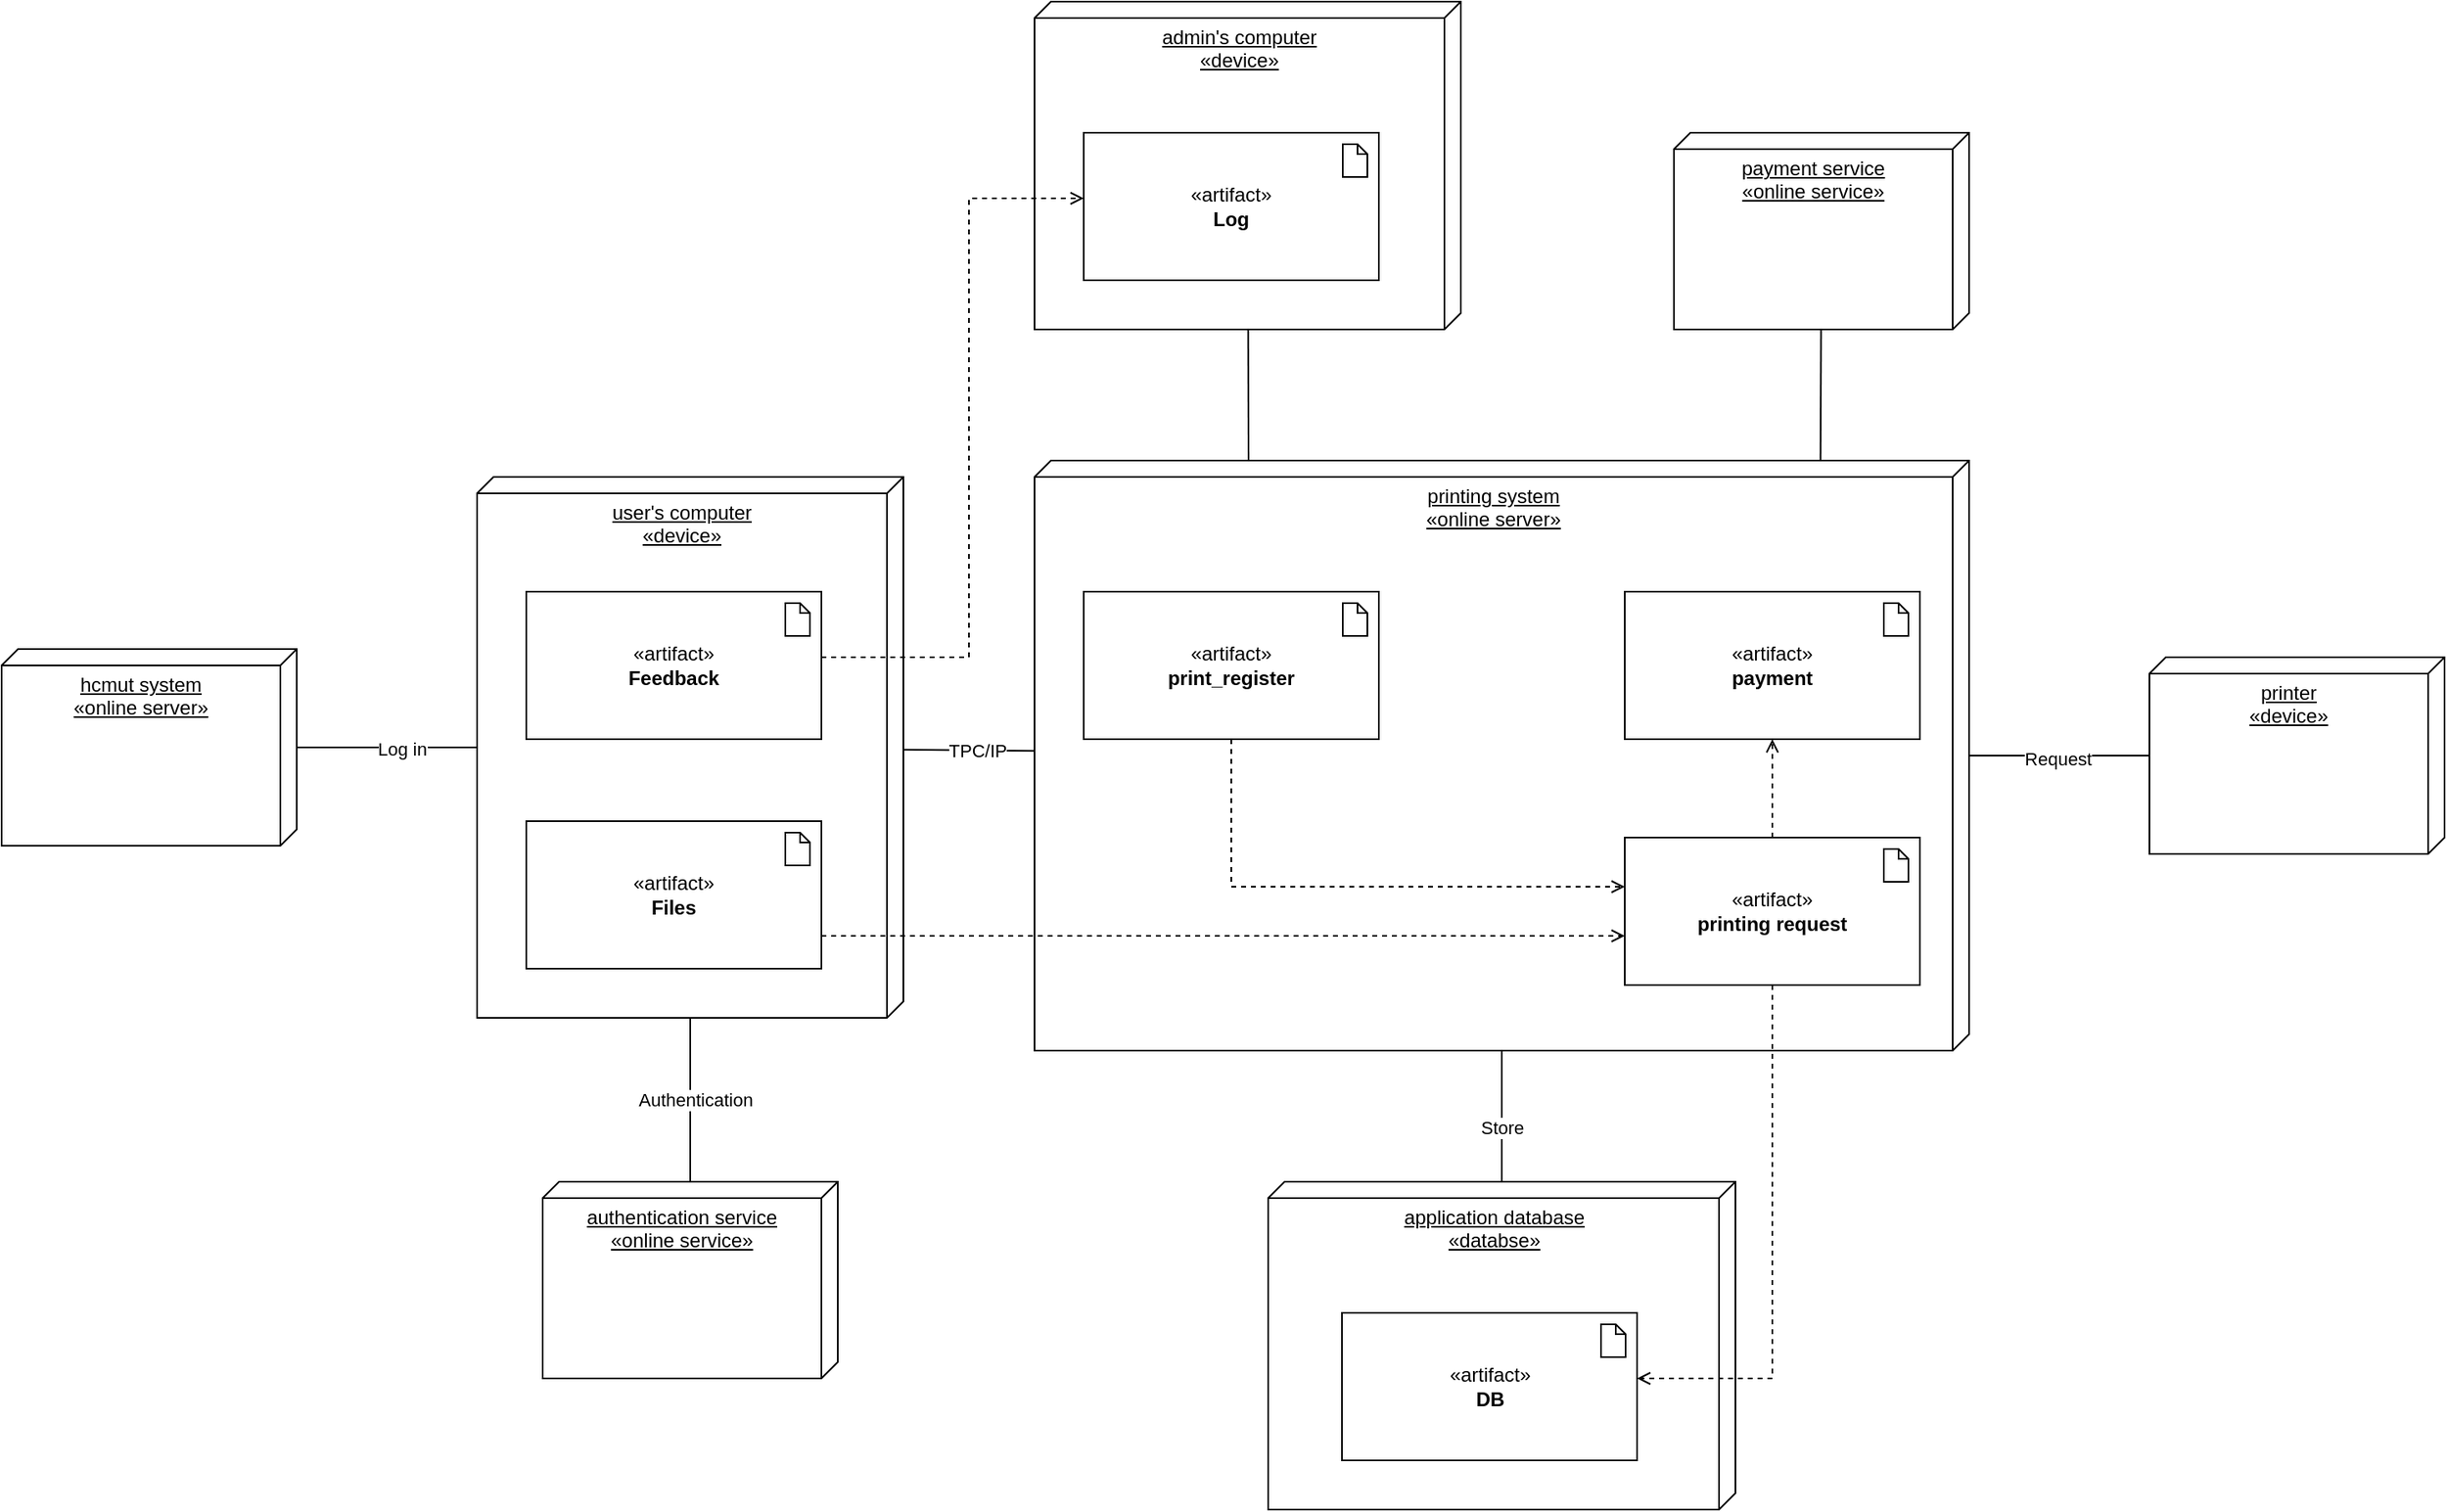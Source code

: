 <mxfile version="21.6.6" type="device">
  <diagram name="Page-1" id="b5b7bab2-c9e2-2cf4-8b2a-24fd1a2a6d21">
    <mxGraphModel dx="1875" dy="675" grid="1" gridSize="10" guides="1" tooltips="1" connect="1" arrows="1" fold="1" page="1" pageScale="1" pageWidth="827" pageHeight="1169" background="none" math="0" shadow="0">
      <root>
        <mxCell id="0" />
        <mxCell id="1" parent="0" />
        <mxCell id="TxD9Y1aLDdtn_MVB1ZbE-1" value="hcmut system&lt;br&gt;«online server»" style="verticalAlign=top;align=center;spacingTop=8;spacingLeft=2;spacingRight=12;shape=cube;size=10;direction=south;fontStyle=4;html=1;whiteSpace=wrap;" vertex="1" parent="1">
          <mxGeometry x="-390" y="395" width="180" height="120" as="geometry" />
        </mxCell>
        <mxCell id="TxD9Y1aLDdtn_MVB1ZbE-9" value="payment service&lt;br&gt;«online service»" style="verticalAlign=top;align=center;spacingTop=8;spacingLeft=2;spacingRight=12;shape=cube;size=10;direction=south;fontStyle=4;html=1;whiteSpace=wrap;" vertex="1" parent="1">
          <mxGeometry x="630" y="80" width="180" height="120" as="geometry" />
        </mxCell>
        <mxCell id="TxD9Y1aLDdtn_MVB1ZbE-12" value="authentication service&lt;br&gt;«online service»" style="verticalAlign=top;align=center;spacingTop=8;spacingLeft=2;spacingRight=12;shape=cube;size=10;direction=south;fontStyle=4;html=1;whiteSpace=wrap;" vertex="1" parent="1">
          <mxGeometry x="-60" y="720" width="180" height="120" as="geometry" />
        </mxCell>
        <mxCell id="TxD9Y1aLDdtn_MVB1ZbE-21" value="" style="endArrow=none;html=1;rounded=0;" edge="1" parent="1" source="TxD9Y1aLDdtn_MVB1ZbE-1" target="TxD9Y1aLDdtn_MVB1ZbE-13">
          <mxGeometry width="50" height="50" relative="1" as="geometry">
            <mxPoint y="520" as="sourcePoint" />
            <mxPoint x="-200" y="580" as="targetPoint" />
          </mxGeometry>
        </mxCell>
        <mxCell id="TxD9Y1aLDdtn_MVB1ZbE-44" value="Log in" style="edgeLabel;html=1;align=center;verticalAlign=middle;resizable=0;points=[];" vertex="1" connectable="0" parent="TxD9Y1aLDdtn_MVB1ZbE-21">
          <mxGeometry x="0.16" y="-1" relative="1" as="geometry">
            <mxPoint as="offset" />
          </mxGeometry>
        </mxCell>
        <mxCell id="TxD9Y1aLDdtn_MVB1ZbE-22" value="" style="endArrow=none;html=1;rounded=0;" edge="1" parent="1" source="TxD9Y1aLDdtn_MVB1ZbE-13" target="TxD9Y1aLDdtn_MVB1ZbE-12">
          <mxGeometry width="50" height="50" relative="1" as="geometry">
            <mxPoint x="230" y="610" as="sourcePoint" />
            <mxPoint x="280" y="560" as="targetPoint" />
          </mxGeometry>
        </mxCell>
        <mxCell id="TxD9Y1aLDdtn_MVB1ZbE-43" value="Authentication" style="edgeLabel;html=1;align=center;verticalAlign=middle;resizable=0;points=[];" vertex="1" connectable="0" parent="TxD9Y1aLDdtn_MVB1ZbE-22">
          <mxGeometry x="-0.01" y="3" relative="1" as="geometry">
            <mxPoint as="offset" />
          </mxGeometry>
        </mxCell>
        <mxCell id="TxD9Y1aLDdtn_MVB1ZbE-23" value="" style="endArrow=none;html=1;rounded=0;" edge="1" parent="1" source="TxD9Y1aLDdtn_MVB1ZbE-13" target="TxD9Y1aLDdtn_MVB1ZbE-16">
          <mxGeometry width="50" height="50" relative="1" as="geometry">
            <mxPoint x="230" y="530" as="sourcePoint" />
            <mxPoint x="280" y="480" as="targetPoint" />
          </mxGeometry>
        </mxCell>
        <mxCell id="TxD9Y1aLDdtn_MVB1ZbE-45" value="TPC/IP" style="edgeLabel;html=1;align=center;verticalAlign=middle;resizable=0;points=[];" vertex="1" connectable="0" parent="TxD9Y1aLDdtn_MVB1ZbE-23">
          <mxGeometry x="0.12" relative="1" as="geometry">
            <mxPoint as="offset" />
          </mxGeometry>
        </mxCell>
        <mxCell id="TxD9Y1aLDdtn_MVB1ZbE-25" value="" style="endArrow=none;html=1;rounded=0;exitX=0.002;exitY=0.159;exitDx=0;exitDy=0;exitPerimeter=0;" edge="1" parent="1" source="TxD9Y1aLDdtn_MVB1ZbE-16" target="TxD9Y1aLDdtn_MVB1ZbE-9">
          <mxGeometry width="50" height="50" relative="1" as="geometry">
            <mxPoint x="740" y="250" as="sourcePoint" />
            <mxPoint x="790" y="200" as="targetPoint" />
          </mxGeometry>
        </mxCell>
        <mxCell id="TxD9Y1aLDdtn_MVB1ZbE-26" value="" style="endArrow=none;html=1;rounded=0;" edge="1" parent="1" source="TxD9Y1aLDdtn_MVB1ZbE-15" target="TxD9Y1aLDdtn_MVB1ZbE-16">
          <mxGeometry width="50" height="50" relative="1" as="geometry">
            <mxPoint x="460" y="770" as="sourcePoint" />
            <mxPoint x="510" y="720" as="targetPoint" />
          </mxGeometry>
        </mxCell>
        <mxCell id="TxD9Y1aLDdtn_MVB1ZbE-59" value="Store" style="edgeLabel;html=1;align=center;verticalAlign=middle;resizable=0;points=[];" vertex="1" connectable="0" parent="TxD9Y1aLDdtn_MVB1ZbE-26">
          <mxGeometry x="-0.135" relative="1" as="geometry">
            <mxPoint y="1" as="offset" />
          </mxGeometry>
        </mxCell>
        <mxCell id="TxD9Y1aLDdtn_MVB1ZbE-27" value="" style="endArrow=none;html=1;rounded=0;" edge="1" parent="1" source="TxD9Y1aLDdtn_MVB1ZbE-16" target="TxD9Y1aLDdtn_MVB1ZbE-11">
          <mxGeometry width="50" height="50" relative="1" as="geometry">
            <mxPoint x="850" y="440" as="sourcePoint" />
            <mxPoint x="900" y="390" as="targetPoint" />
          </mxGeometry>
        </mxCell>
        <mxCell id="TxD9Y1aLDdtn_MVB1ZbE-62" value="Request" style="edgeLabel;html=1;align=center;verticalAlign=middle;resizable=0;points=[];" vertex="1" connectable="0" parent="TxD9Y1aLDdtn_MVB1ZbE-27">
          <mxGeometry x="-0.022" y="-2" relative="1" as="geometry">
            <mxPoint as="offset" />
          </mxGeometry>
        </mxCell>
        <mxCell id="TxD9Y1aLDdtn_MVB1ZbE-76" value="" style="endArrow=none;html=1;rounded=0;exitX=-0.001;exitY=0.771;exitDx=0;exitDy=0;exitPerimeter=0;" edge="1" parent="1" source="TxD9Y1aLDdtn_MVB1ZbE-16" target="TxD9Y1aLDdtn_MVB1ZbE-68">
          <mxGeometry width="50" height="50" relative="1" as="geometry">
            <mxPoint x="350" y="280" as="sourcePoint" />
            <mxPoint x="351" y="199" as="targetPoint" />
          </mxGeometry>
        </mxCell>
        <mxCell id="TxD9Y1aLDdtn_MVB1ZbE-80" value="" style="group" vertex="1" connectable="0" parent="1">
          <mxGeometry x="920" y="400" width="180" height="120" as="geometry" />
        </mxCell>
        <mxCell id="TxD9Y1aLDdtn_MVB1ZbE-11" value="printer&lt;br&gt;«device»" style="verticalAlign=top;align=center;spacingTop=8;spacingLeft=2;spacingRight=12;shape=cube;size=10;direction=south;fontStyle=4;html=1;whiteSpace=wrap;" vertex="1" parent="TxD9Y1aLDdtn_MVB1ZbE-80">
          <mxGeometry width="180" height="120" as="geometry" />
        </mxCell>
        <mxCell id="TxD9Y1aLDdtn_MVB1ZbE-81" value="" style="group" vertex="1" connectable="0" parent="1">
          <mxGeometry x="240" width="260" height="200" as="geometry" />
        </mxCell>
        <mxCell id="TxD9Y1aLDdtn_MVB1ZbE-68" value="admin&#39;s computer&lt;br&gt;«device»" style="verticalAlign=top;align=center;spacingTop=8;spacingLeft=2;spacingRight=12;shape=cube;size=10;direction=south;fontStyle=4;html=1;whiteSpace=wrap;" vertex="1" parent="TxD9Y1aLDdtn_MVB1ZbE-81">
          <mxGeometry width="260" height="200" as="geometry" />
        </mxCell>
        <mxCell id="TxD9Y1aLDdtn_MVB1ZbE-69" value="" style="group" vertex="1" connectable="0" parent="TxD9Y1aLDdtn_MVB1ZbE-81">
          <mxGeometry x="30" y="80" width="180" height="90" as="geometry" />
        </mxCell>
        <mxCell id="TxD9Y1aLDdtn_MVB1ZbE-70" value="«artifact»&lt;br&gt;&lt;b&gt;Log&lt;/b&gt;" style="html=1;dropTarget=0;whiteSpace=wrap;movable=1;resizable=1;rotatable=1;deletable=1;editable=1;locked=0;connectable=1;" vertex="1" parent="TxD9Y1aLDdtn_MVB1ZbE-69">
          <mxGeometry width="180" height="90" as="geometry" />
        </mxCell>
        <mxCell id="TxD9Y1aLDdtn_MVB1ZbE-71" value="" style="shape=note2;boundedLbl=1;whiteSpace=wrap;html=1;size=6;verticalAlign=top;align=center;movable=1;resizable=1;rotatable=1;deletable=1;editable=1;locked=0;connectable=1;" vertex="1" parent="TxD9Y1aLDdtn_MVB1ZbE-69">
          <mxGeometry x="158" y="7" width="15" height="20" as="geometry" />
        </mxCell>
        <mxCell id="TxD9Y1aLDdtn_MVB1ZbE-82" value="" style="group" vertex="1" connectable="0" parent="1">
          <mxGeometry x="-100" y="290" width="260" height="330" as="geometry" />
        </mxCell>
        <mxCell id="TxD9Y1aLDdtn_MVB1ZbE-13" value="user&#39;s computer&lt;br&gt;«device»" style="verticalAlign=top;align=center;spacingTop=8;spacingLeft=2;spacingRight=12;shape=cube;size=10;direction=south;fontStyle=4;html=1;whiteSpace=wrap;" vertex="1" parent="TxD9Y1aLDdtn_MVB1ZbE-82">
          <mxGeometry width="260" height="330" as="geometry" />
        </mxCell>
        <mxCell id="TxD9Y1aLDdtn_MVB1ZbE-46" value="" style="group" vertex="1" connectable="0" parent="TxD9Y1aLDdtn_MVB1ZbE-82">
          <mxGeometry x="30" y="210" width="180" height="90" as="geometry" />
        </mxCell>
        <mxCell id="TxD9Y1aLDdtn_MVB1ZbE-47" value="«artifact»&lt;br&gt;&lt;b&gt;Files&lt;/b&gt;" style="html=1;dropTarget=0;whiteSpace=wrap;movable=1;resizable=1;rotatable=1;deletable=1;editable=1;locked=0;connectable=1;" vertex="1" parent="TxD9Y1aLDdtn_MVB1ZbE-46">
          <mxGeometry width="180" height="90" as="geometry" />
        </mxCell>
        <mxCell id="TxD9Y1aLDdtn_MVB1ZbE-48" value="" style="shape=note2;boundedLbl=1;whiteSpace=wrap;html=1;size=6;verticalAlign=top;align=center;movable=1;resizable=1;rotatable=1;deletable=1;editable=1;locked=0;connectable=1;" vertex="1" parent="TxD9Y1aLDdtn_MVB1ZbE-46">
          <mxGeometry x="158" y="7" width="15" height="20" as="geometry" />
        </mxCell>
        <mxCell id="TxD9Y1aLDdtn_MVB1ZbE-72" value="" style="group" vertex="1" connectable="0" parent="TxD9Y1aLDdtn_MVB1ZbE-82">
          <mxGeometry x="30" y="70" width="180" height="90" as="geometry" />
        </mxCell>
        <mxCell id="TxD9Y1aLDdtn_MVB1ZbE-73" value="«artifact»&lt;br&gt;&lt;b&gt;Feedback&lt;/b&gt;" style="html=1;dropTarget=0;whiteSpace=wrap;movable=1;resizable=1;rotatable=1;deletable=1;editable=1;locked=0;connectable=1;" vertex="1" parent="TxD9Y1aLDdtn_MVB1ZbE-72">
          <mxGeometry width="180" height="90" as="geometry" />
        </mxCell>
        <mxCell id="TxD9Y1aLDdtn_MVB1ZbE-74" value="" style="shape=note2;boundedLbl=1;whiteSpace=wrap;html=1;size=6;verticalAlign=top;align=center;movable=1;resizable=1;rotatable=1;deletable=1;editable=1;locked=0;connectable=1;" vertex="1" parent="TxD9Y1aLDdtn_MVB1ZbE-72">
          <mxGeometry x="158" y="7" width="15" height="20" as="geometry" />
        </mxCell>
        <mxCell id="TxD9Y1aLDdtn_MVB1ZbE-83" value="" style="group" vertex="1" connectable="0" parent="1">
          <mxGeometry x="382.5" y="720" width="285" height="200" as="geometry" />
        </mxCell>
        <mxCell id="TxD9Y1aLDdtn_MVB1ZbE-15" value="application database&lt;br&gt;«databse»" style="verticalAlign=top;align=center;spacingTop=8;spacingLeft=2;spacingRight=12;shape=cube;size=10;direction=south;fontStyle=4;html=1;whiteSpace=wrap;" vertex="1" parent="TxD9Y1aLDdtn_MVB1ZbE-83">
          <mxGeometry width="285" height="200" as="geometry" />
        </mxCell>
        <mxCell id="TxD9Y1aLDdtn_MVB1ZbE-33" value="" style="group" vertex="1" connectable="0" parent="TxD9Y1aLDdtn_MVB1ZbE-83">
          <mxGeometry x="45" y="80" width="180" height="90" as="geometry" />
        </mxCell>
        <mxCell id="TxD9Y1aLDdtn_MVB1ZbE-34" value="«artifact»&lt;br&gt;&lt;b&gt;DB&lt;/b&gt;" style="html=1;dropTarget=0;whiteSpace=wrap;movable=1;resizable=1;rotatable=1;deletable=1;editable=1;locked=0;connectable=1;" vertex="1" parent="TxD9Y1aLDdtn_MVB1ZbE-33">
          <mxGeometry width="180" height="90" as="geometry" />
        </mxCell>
        <mxCell id="TxD9Y1aLDdtn_MVB1ZbE-35" value="" style="shape=note2;boundedLbl=1;whiteSpace=wrap;html=1;size=6;verticalAlign=top;align=center;movable=1;resizable=1;rotatable=1;deletable=1;editable=1;locked=0;connectable=1;" vertex="1" parent="TxD9Y1aLDdtn_MVB1ZbE-33">
          <mxGeometry x="158" y="7" width="15" height="20" as="geometry" />
        </mxCell>
        <mxCell id="TxD9Y1aLDdtn_MVB1ZbE-84" value="" style="group" vertex="1" connectable="0" parent="1">
          <mxGeometry x="240" y="280" width="570" height="360" as="geometry" />
        </mxCell>
        <mxCell id="TxD9Y1aLDdtn_MVB1ZbE-16" value="printing system&lt;br&gt;«online server»" style="verticalAlign=top;align=center;spacingTop=8;spacingLeft=2;spacingRight=12;shape=cube;size=10;direction=south;fontStyle=4;html=1;whiteSpace=wrap;" vertex="1" parent="TxD9Y1aLDdtn_MVB1ZbE-84">
          <mxGeometry width="570" height="360" as="geometry" />
        </mxCell>
        <mxCell id="TxD9Y1aLDdtn_MVB1ZbE-32" value="" style="group" vertex="1" connectable="0" parent="TxD9Y1aLDdtn_MVB1ZbE-84">
          <mxGeometry x="360" y="230" width="180" height="90" as="geometry" />
        </mxCell>
        <mxCell id="TxD9Y1aLDdtn_MVB1ZbE-28" value="«artifact»&lt;br&gt;&lt;b&gt;printing request&lt;/b&gt;" style="html=1;dropTarget=0;whiteSpace=wrap;movable=1;resizable=1;rotatable=1;deletable=1;editable=1;locked=0;connectable=1;" vertex="1" parent="TxD9Y1aLDdtn_MVB1ZbE-32">
          <mxGeometry width="180" height="90" as="geometry" />
        </mxCell>
        <mxCell id="TxD9Y1aLDdtn_MVB1ZbE-31" value="" style="shape=note2;boundedLbl=1;whiteSpace=wrap;html=1;size=6;verticalAlign=top;align=center;movable=1;resizable=1;rotatable=1;deletable=1;editable=1;locked=0;connectable=1;" vertex="1" parent="TxD9Y1aLDdtn_MVB1ZbE-32">
          <mxGeometry x="158" y="7" width="15" height="20" as="geometry" />
        </mxCell>
        <mxCell id="TxD9Y1aLDdtn_MVB1ZbE-36" value="" style="group" vertex="1" connectable="0" parent="TxD9Y1aLDdtn_MVB1ZbE-84">
          <mxGeometry x="30" y="80" width="180" height="90" as="geometry" />
        </mxCell>
        <mxCell id="TxD9Y1aLDdtn_MVB1ZbE-37" value="«artifact»&lt;br&gt;&lt;b&gt;print_register&lt;/b&gt;" style="html=1;dropTarget=0;whiteSpace=wrap;movable=1;resizable=1;rotatable=1;deletable=1;editable=1;locked=0;connectable=1;" vertex="1" parent="TxD9Y1aLDdtn_MVB1ZbE-36">
          <mxGeometry width="180" height="90" as="geometry" />
        </mxCell>
        <mxCell id="TxD9Y1aLDdtn_MVB1ZbE-38" value="" style="shape=note2;boundedLbl=1;whiteSpace=wrap;html=1;size=6;verticalAlign=top;align=center;movable=1;resizable=1;rotatable=1;deletable=1;editable=1;locked=0;connectable=1;" vertex="1" parent="TxD9Y1aLDdtn_MVB1ZbE-36">
          <mxGeometry x="158" y="7" width="15" height="20" as="geometry" />
        </mxCell>
        <mxCell id="TxD9Y1aLDdtn_MVB1ZbE-55" value="" style="html=1;verticalAlign=bottom;labelBackgroundColor=none;endArrow=open;endFill=0;dashed=1;rounded=0;edgeStyle=orthogonalEdgeStyle;" edge="1" parent="TxD9Y1aLDdtn_MVB1ZbE-84" source="TxD9Y1aLDdtn_MVB1ZbE-37" target="TxD9Y1aLDdtn_MVB1ZbE-28">
          <mxGeometry width="160" relative="1" as="geometry">
            <mxPoint x="130" y="160" as="sourcePoint" />
            <mxPoint x="130" y="240" as="targetPoint" />
            <Array as="points">
              <mxPoint x="120" y="260" />
            </Array>
          </mxGeometry>
        </mxCell>
        <mxCell id="TxD9Y1aLDdtn_MVB1ZbE-63" value="" style="group" vertex="1" connectable="0" parent="TxD9Y1aLDdtn_MVB1ZbE-84">
          <mxGeometry x="360" y="80" width="180" height="90" as="geometry" />
        </mxCell>
        <mxCell id="TxD9Y1aLDdtn_MVB1ZbE-64" value="«artifact»&lt;br&gt;&lt;b&gt;payment&lt;/b&gt;" style="html=1;dropTarget=0;whiteSpace=wrap;movable=1;resizable=1;rotatable=1;deletable=1;editable=1;locked=0;connectable=1;" vertex="1" parent="TxD9Y1aLDdtn_MVB1ZbE-63">
          <mxGeometry width="180" height="90" as="geometry" />
        </mxCell>
        <mxCell id="TxD9Y1aLDdtn_MVB1ZbE-65" value="" style="shape=note2;boundedLbl=1;whiteSpace=wrap;html=1;size=6;verticalAlign=top;align=center;movable=1;resizable=1;rotatable=1;deletable=1;editable=1;locked=0;connectable=1;" vertex="1" parent="TxD9Y1aLDdtn_MVB1ZbE-63">
          <mxGeometry x="158" y="7" width="15" height="20" as="geometry" />
        </mxCell>
        <mxCell id="TxD9Y1aLDdtn_MVB1ZbE-66" value="" style="html=1;verticalAlign=bottom;labelBackgroundColor=none;endArrow=open;endFill=0;dashed=1;rounded=0;" edge="1" parent="TxD9Y1aLDdtn_MVB1ZbE-84" source="TxD9Y1aLDdtn_MVB1ZbE-28" target="TxD9Y1aLDdtn_MVB1ZbE-64">
          <mxGeometry width="160" relative="1" as="geometry">
            <mxPoint x="550" y="430" as="sourcePoint" />
            <mxPoint x="710" y="430" as="targetPoint" />
          </mxGeometry>
        </mxCell>
        <mxCell id="TxD9Y1aLDdtn_MVB1ZbE-57" value="" style="html=1;verticalAlign=bottom;labelBackgroundColor=none;endArrow=open;endFill=0;dashed=1;rounded=0;edgeStyle=orthogonalEdgeStyle;" edge="1" parent="1" source="TxD9Y1aLDdtn_MVB1ZbE-47" target="TxD9Y1aLDdtn_MVB1ZbE-28">
          <mxGeometry width="160" relative="1" as="geometry">
            <mxPoint x="110" y="484.41" as="sourcePoint" />
            <mxPoint x="600" y="484.41" as="targetPoint" />
            <Array as="points">
              <mxPoint x="350" y="570" />
              <mxPoint x="350" y="570" />
            </Array>
          </mxGeometry>
        </mxCell>
        <mxCell id="TxD9Y1aLDdtn_MVB1ZbE-75" value="" style="html=1;verticalAlign=bottom;labelBackgroundColor=none;endArrow=open;endFill=0;dashed=1;rounded=0;edgeStyle=orthogonalEdgeStyle;" edge="1" parent="1" source="TxD9Y1aLDdtn_MVB1ZbE-73" target="TxD9Y1aLDdtn_MVB1ZbE-70">
          <mxGeometry width="160" relative="1" as="geometry">
            <mxPoint x="-170" y="600" as="sourcePoint" />
            <mxPoint x="-10" y="600" as="targetPoint" />
            <Array as="points">
              <mxPoint x="200" y="400" />
              <mxPoint x="200" y="120" />
            </Array>
          </mxGeometry>
        </mxCell>
        <mxCell id="TxD9Y1aLDdtn_MVB1ZbE-56" value="" style="html=1;verticalAlign=bottom;labelBackgroundColor=none;endArrow=open;endFill=0;dashed=1;rounded=0;edgeStyle=orthogonalEdgeStyle;" edge="1" parent="1" source="TxD9Y1aLDdtn_MVB1ZbE-28" target="TxD9Y1aLDdtn_MVB1ZbE-34">
          <mxGeometry width="160" relative="1" as="geometry">
            <mxPoint x="380" y="450" as="sourcePoint" />
            <mxPoint x="380" y="530" as="targetPoint" />
            <Array as="points">
              <mxPoint x="690" y="840" />
            </Array>
          </mxGeometry>
        </mxCell>
      </root>
    </mxGraphModel>
  </diagram>
</mxfile>
